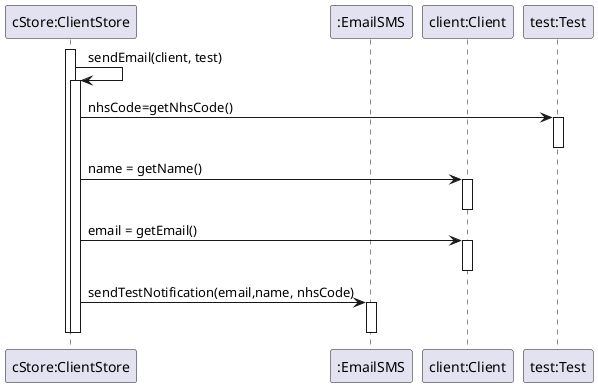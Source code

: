 @startuml
'https://plantuml.com/sequence-diagram

participant "cStore:ClientStore" as cStore
participant ":EmailSMS" as emailS
participant "client:Client" as client
participant "test:Test" as test

activate cStore
cStore->cStore:sendEmail(client, test)
activate cStore
cStore -> test:nhsCode=getNhsCode()
activate test
deactivate test
cStore -> client:name = getName()
activate client
deactivate client
cStore -> client:email = getEmail()
activate client
deactivate client
cStore -> emailS:sendTestNotification(email,name, nhsCode)
activate emailS
deactivate emailS
deactivate cStore
deactivate cStore

@enduml